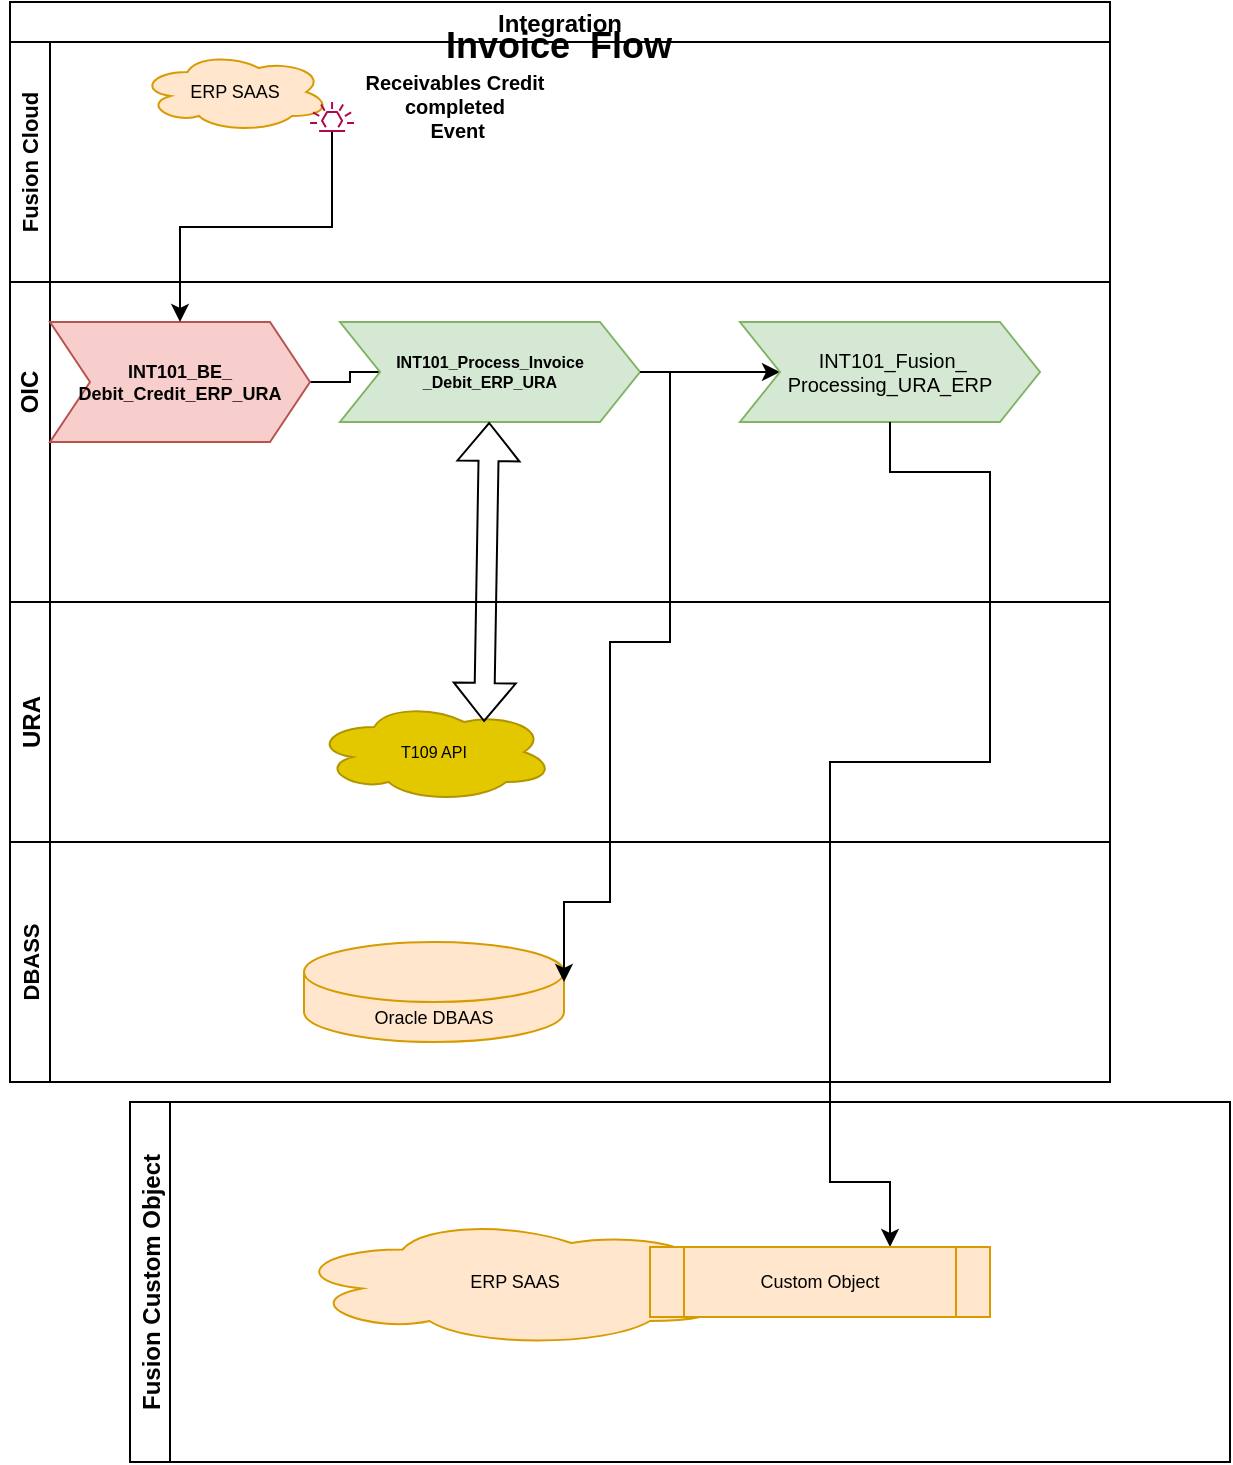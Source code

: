 <mxfile version="16.2.7" type="github">
  <diagram id="QBchSwfQgvvRqoAkoElo" name="Page-1">
    <mxGraphModel dx="1240" dy="589" grid="1" gridSize="10" guides="1" tooltips="1" connect="1" arrows="1" fold="1" page="1" pageScale="1" pageWidth="850" pageHeight="1100" math="0" shadow="0">
      <root>
        <mxCell id="0" />
        <mxCell id="1" parent="0" />
        <mxCell id="_WeS0L_78n82KtswuAGA-8" value="Integration " style="swimlane;childLayout=stackLayout;resizeParent=1;resizeParentMax=0;horizontal=1;startSize=20;horizontalStack=0;" parent="1" vertex="1">
          <mxGeometry x="120" y="650" width="550" height="540" as="geometry" />
        </mxCell>
        <mxCell id="_WeS0L_78n82KtswuAGA-9" value="" style="swimlane;startSize=20;horizontal=0;" parent="_WeS0L_78n82KtswuAGA-8" vertex="1">
          <mxGeometry y="20" width="550" height="120" as="geometry" />
        </mxCell>
        <mxCell id="_WeS0L_78n82KtswuAGA-12" value="&lt;font style=&quot;font-size: 11px&quot;&gt;Fusion Cloud&lt;/font&gt;" style="text;html=1;strokeColor=none;fillColor=none;align=center;verticalAlign=middle;whiteSpace=wrap;rounded=0;rotation=-90;fontStyle=1" parent="_WeS0L_78n82KtswuAGA-9" vertex="1">
          <mxGeometry x="-35" y="45" width="90" height="30" as="geometry" />
        </mxCell>
        <mxCell id="_WeS0L_78n82KtswuAGA-24" value="ERP SAAS " style="ellipse;shape=cloud;whiteSpace=wrap;html=1;fontSize=9;fillColor=#ffe6cc;strokeColor=#d79b00;" parent="_WeS0L_78n82KtswuAGA-9" vertex="1">
          <mxGeometry x="65" y="5" width="95" height="40" as="geometry" />
        </mxCell>
        <mxCell id="_WeS0L_78n82KtswuAGA-25" value="" style="sketch=0;outlineConnect=0;fontColor=#232F3E;gradientColor=none;fillColor=#B0084D;strokeColor=none;dashed=0;verticalLabelPosition=bottom;verticalAlign=top;align=center;html=1;fontSize=12;fontStyle=0;aspect=fixed;pointerEvents=1;shape=mxgraph.aws4.eventbridge_default_event_bus_resource;" parent="_WeS0L_78n82KtswuAGA-9" vertex="1">
          <mxGeometry x="150" y="30" width="22.08" height="15" as="geometry" />
        </mxCell>
        <mxCell id="_WeS0L_78n82KtswuAGA-50" value="&lt;div style=&quot;font-size: 10px&quot;&gt;&lt;br&gt;&lt;span lang=&quot;EN-GB&quot;&gt;&lt;span lang=&quot;EN-GB&quot;&gt;Receivables Credit &lt;br&gt;&lt;/span&gt;&lt;/span&gt;&lt;/div&gt;&lt;div style=&quot;font-size: 10px&quot;&gt;&lt;span lang=&quot;EN-GB&quot;&gt;&lt;span lang=&quot;EN-GB&quot;&gt;completed&lt;/span&gt;&lt;/span&gt;&lt;/div&gt;&lt;div style=&quot;font-size: 10px&quot;&gt;&amp;nbsp;Event&lt;/div&gt;&lt;div style=&quot;font-size: 10px&quot;&gt;&lt;br style=&quot;font-size: 10px&quot;&gt;&lt;/div&gt;&lt;div style=&quot;font-size: 10px&quot;&gt;&lt;br style=&quot;font-size: 10px&quot;&gt;&lt;/div&gt;" style="text;html=1;align=center;verticalAlign=middle;resizable=0;points=[];autosize=1;strokeColor=none;fillColor=none;fontSize=10;fontStyle=1" parent="_WeS0L_78n82KtswuAGA-9" vertex="1">
          <mxGeometry x="167.08" y="-2.5" width="110" height="80" as="geometry" />
        </mxCell>
        <mxCell id="_WeS0L_78n82KtswuAGA-10" value="" style="swimlane;startSize=20;horizontal=0;" parent="_WeS0L_78n82KtswuAGA-8" vertex="1">
          <mxGeometry y="140" width="550" height="160" as="geometry" />
        </mxCell>
        <mxCell id="_WeS0L_78n82KtswuAGA-14" value="&lt;b&gt;OIC&lt;/b&gt;" style="text;html=1;strokeColor=none;fillColor=none;align=center;verticalAlign=middle;whiteSpace=wrap;rounded=0;rotation=-90;" parent="_WeS0L_78n82KtswuAGA-10" vertex="1">
          <mxGeometry x="-20" y="50" width="60" height="10" as="geometry" />
        </mxCell>
        <mxCell id="_WeS0L_78n82KtswuAGA-21" style="edgeStyle=orthogonalEdgeStyle;rounded=0;orthogonalLoop=1;jettySize=auto;html=1;fontSize=9;" parent="_WeS0L_78n82KtswuAGA-10" source="_WeS0L_78n82KtswuAGA-15" target="_WeS0L_78n82KtswuAGA-16" edge="1">
          <mxGeometry relative="1" as="geometry" />
        </mxCell>
        <mxCell id="_WeS0L_78n82KtswuAGA-15" value="&lt;div style=&quot;font-size: 9px&quot;&gt;&lt;font style=&quot;font-size: 9px&quot;&gt;&lt;b&gt;INT101_BE_&lt;/b&gt;&lt;/font&gt;&lt;/div&gt;&lt;div style=&quot;font-size: 9px&quot;&gt;&lt;font style=&quot;font-size: 9px&quot;&gt;&lt;b&gt;Debit_Credit_ERP_URA&lt;/b&gt;&lt;/font&gt;&lt;/div&gt;" style="shape=step;perimeter=stepPerimeter;whiteSpace=wrap;html=1;fixedSize=1;fontSize=10;fillColor=#f8cecc;strokeColor=#b85450;" parent="_WeS0L_78n82KtswuAGA-10" vertex="1">
          <mxGeometry x="20" y="20" width="130" height="60" as="geometry" />
        </mxCell>
        <mxCell id="_WeS0L_78n82KtswuAGA-30" style="edgeStyle=orthogonalEdgeStyle;rounded=0;orthogonalLoop=1;jettySize=auto;html=1;entryX=0;entryY=0.5;entryDx=0;entryDy=0;fontSize=9;" parent="_WeS0L_78n82KtswuAGA-10" source="_WeS0L_78n82KtswuAGA-16" target="_WeS0L_78n82KtswuAGA-27" edge="1">
          <mxGeometry relative="1" as="geometry" />
        </mxCell>
        <mxCell id="_WeS0L_78n82KtswuAGA-16" value="&lt;div style=&quot;font-size: 8px&quot;&gt;&lt;b&gt;&lt;font style=&quot;font-size: 8px&quot;&gt;INT101_Process_Invoice&lt;/font&gt;&lt;/b&gt;&lt;/div&gt;&lt;div style=&quot;font-size: 8px&quot;&gt;&lt;b&gt;&lt;font style=&quot;font-size: 8px&quot;&gt;_Debit_ERP_URA &lt;/font&gt;&lt;/b&gt;&lt;/div&gt;" style="shape=step;perimeter=stepPerimeter;whiteSpace=wrap;html=1;fixedSize=1;fontSize=10;fillColor=#d5e8d4;strokeColor=#82b366;" parent="_WeS0L_78n82KtswuAGA-10" vertex="1">
          <mxGeometry x="165" y="20" width="150" height="50" as="geometry" />
        </mxCell>
        <mxCell id="_WeS0L_78n82KtswuAGA-27" value="&lt;div&gt;&amp;nbsp;INT101_Fusion_&lt;/div&gt;&lt;div&gt;Processing_URA_ERP&lt;/div&gt;" style="shape=step;perimeter=stepPerimeter;whiteSpace=wrap;html=1;fixedSize=1;fontSize=10;fillColor=#d5e8d4;strokeColor=#82b366;" parent="_WeS0L_78n82KtswuAGA-10" vertex="1">
          <mxGeometry x="365" y="20" width="150" height="50" as="geometry" />
        </mxCell>
        <mxCell id="_WeS0L_78n82KtswuAGA-11" value="URA" style="swimlane;startSize=20;horizontal=0;" parent="_WeS0L_78n82KtswuAGA-8" vertex="1">
          <mxGeometry y="300" width="550" height="120" as="geometry" />
        </mxCell>
        <mxCell id="_WeS0L_78n82KtswuAGA-17" value="T109 API " style="ellipse;shape=cloud;whiteSpace=wrap;html=1;fontSize=8;fillColor=#e3c800;fontColor=#000000;strokeColor=#B09500;" parent="_WeS0L_78n82KtswuAGA-11" vertex="1">
          <mxGeometry x="152.08" y="50" width="120" height="50" as="geometry" />
        </mxCell>
        <mxCell id="_WeS0L_78n82KtswuAGA-20" style="swimlane;startSize=20;horizontal=0;" parent="_WeS0L_78n82KtswuAGA-8" vertex="1">
          <mxGeometry y="420" width="550" height="120" as="geometry" />
        </mxCell>
        <mxCell id="_WeS0L_78n82KtswuAGA-13" value="DBASS" style="swimlane;startSize=20;horizontal=0;fontSize=11;" parent="_WeS0L_78n82KtswuAGA-20" vertex="1">
          <mxGeometry width="550" height="120" as="geometry" />
        </mxCell>
        <mxCell id="_WeS0L_78n82KtswuAGA-22" value="Oracle DBAAS" style="shape=cylinder3;whiteSpace=wrap;html=1;boundedLbl=1;backgroundOutline=1;size=15;fontSize=9;fillColor=#ffe6cc;strokeColor=#d79b00;" parent="_WeS0L_78n82KtswuAGA-13" vertex="1">
          <mxGeometry x="147" y="50" width="130" height="50" as="geometry" />
        </mxCell>
        <mxCell id="_WeS0L_78n82KtswuAGA-26" style="edgeStyle=orthogonalEdgeStyle;rounded=0;orthogonalLoop=1;jettySize=auto;html=1;fontSize=9;" parent="_WeS0L_78n82KtswuAGA-8" source="_WeS0L_78n82KtswuAGA-25" target="_WeS0L_78n82KtswuAGA-15" edge="1">
          <mxGeometry relative="1" as="geometry" />
        </mxCell>
        <mxCell id="_WeS0L_78n82KtswuAGA-48" value="" style="shape=flexArrow;endArrow=classic;startArrow=classic;html=1;rounded=0;fontSize=9;exitX=0.708;exitY=0.2;exitDx=0;exitDy=0;exitPerimeter=0;" parent="_WeS0L_78n82KtswuAGA-8" source="_WeS0L_78n82KtswuAGA-17" target="_WeS0L_78n82KtswuAGA-16" edge="1">
          <mxGeometry width="100" height="100" relative="1" as="geometry">
            <mxPoint x="205" y="300" as="sourcePoint" />
            <mxPoint x="305" y="200" as="targetPoint" />
          </mxGeometry>
        </mxCell>
        <mxCell id="_WeS0L_78n82KtswuAGA-54" style="edgeStyle=orthogonalEdgeStyle;rounded=0;orthogonalLoop=1;jettySize=auto;html=1;entryX=1;entryY=0;entryDx=0;entryDy=20;entryPerimeter=0;fontSize=9;" parent="_WeS0L_78n82KtswuAGA-8" source="_WeS0L_78n82KtswuAGA-16" target="_WeS0L_78n82KtswuAGA-22" edge="1">
          <mxGeometry relative="1" as="geometry">
            <Array as="points">
              <mxPoint x="330" y="185" />
              <mxPoint x="330" y="320" />
              <mxPoint x="300" y="320" />
              <mxPoint x="300" y="450" />
            </Array>
          </mxGeometry>
        </mxCell>
        <mxCell id="_WeS0L_78n82KtswuAGA-31" style="edgeStyle=orthogonalEdgeStyle;rounded=0;orthogonalLoop=1;jettySize=auto;html=1;fontSize=9;" parent="1" source="_WeS0L_78n82KtswuAGA-27" target="_WeS0L_78n82KtswuAGA-46" edge="1">
          <mxGeometry relative="1" as="geometry">
            <mxPoint x="560" y="1250" as="targetPoint" />
            <Array as="points">
              <mxPoint x="560" y="885" />
              <mxPoint x="610" y="885" />
              <mxPoint x="610" y="1030" />
              <mxPoint x="530" y="1030" />
              <mxPoint x="530" y="1240" />
              <mxPoint x="560" y="1240" />
            </Array>
          </mxGeometry>
        </mxCell>
        <mxCell id="_WeS0L_78n82KtswuAGA-52" value="&lt;h1&gt;Invoice&amp;nbsp; Flow &lt;br&gt;&lt;/h1&gt;&amp;nbsp;" style="text;html=1;strokeColor=none;fillColor=none;spacing=5;spacingTop=-20;whiteSpace=wrap;overflow=hidden;rounded=0;fontSize=9;" parent="1" vertex="1">
          <mxGeometry x="332.5" y="660" width="245" height="40" as="geometry" />
        </mxCell>
        <mxCell id="_WeS0L_78n82KtswuAGA-19" value="Fusion Custom Object" style="swimlane;startSize=20;horizontal=0;fontSize=12;fontStyle=1" parent="1" vertex="1">
          <mxGeometry x="180" y="1200" width="550" height="180" as="geometry" />
        </mxCell>
        <mxCell id="_WeS0L_78n82KtswuAGA-33" value="ERP SAAS " style="ellipse;shape=cloud;whiteSpace=wrap;html=1;fontSize=9;fillColor=#ffe6cc;strokeColor=#d79b00;" parent="_WeS0L_78n82KtswuAGA-19" vertex="1">
          <mxGeometry x="80" y="57.5" width="225" height="65" as="geometry" />
        </mxCell>
        <mxCell id="_WeS0L_78n82KtswuAGA-46" value="Custom Object" style="shape=process;whiteSpace=wrap;html=1;backgroundOutline=1;fontSize=9;fillColor=#ffe6cc;strokeColor=#d79b00;" parent="_WeS0L_78n82KtswuAGA-19" vertex="1">
          <mxGeometry x="260" y="72.5" width="170" height="35" as="geometry" />
        </mxCell>
      </root>
    </mxGraphModel>
  </diagram>
</mxfile>
